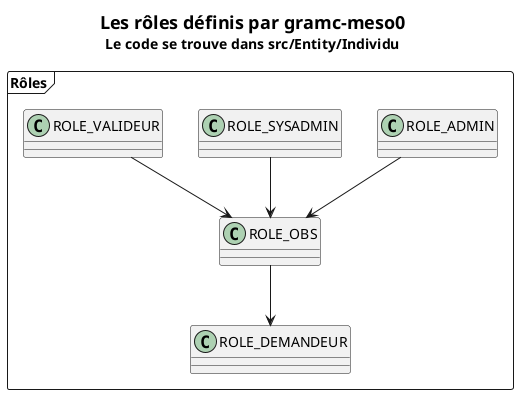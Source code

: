 @startuml

title =Les rôles définis par gramc-meso0\nLe code se trouve dans src/Entity/Individu

package Rôles <<Frame>> {
ROLE_OBS --> ROLE_DEMANDEUR
ROLE_ADMIN --> ROLE_OBS
ROLE_SYSADMIN --> ROLE_OBS
ROLE_VALIDEUR --> ROLE_OBS
}

@enduml
